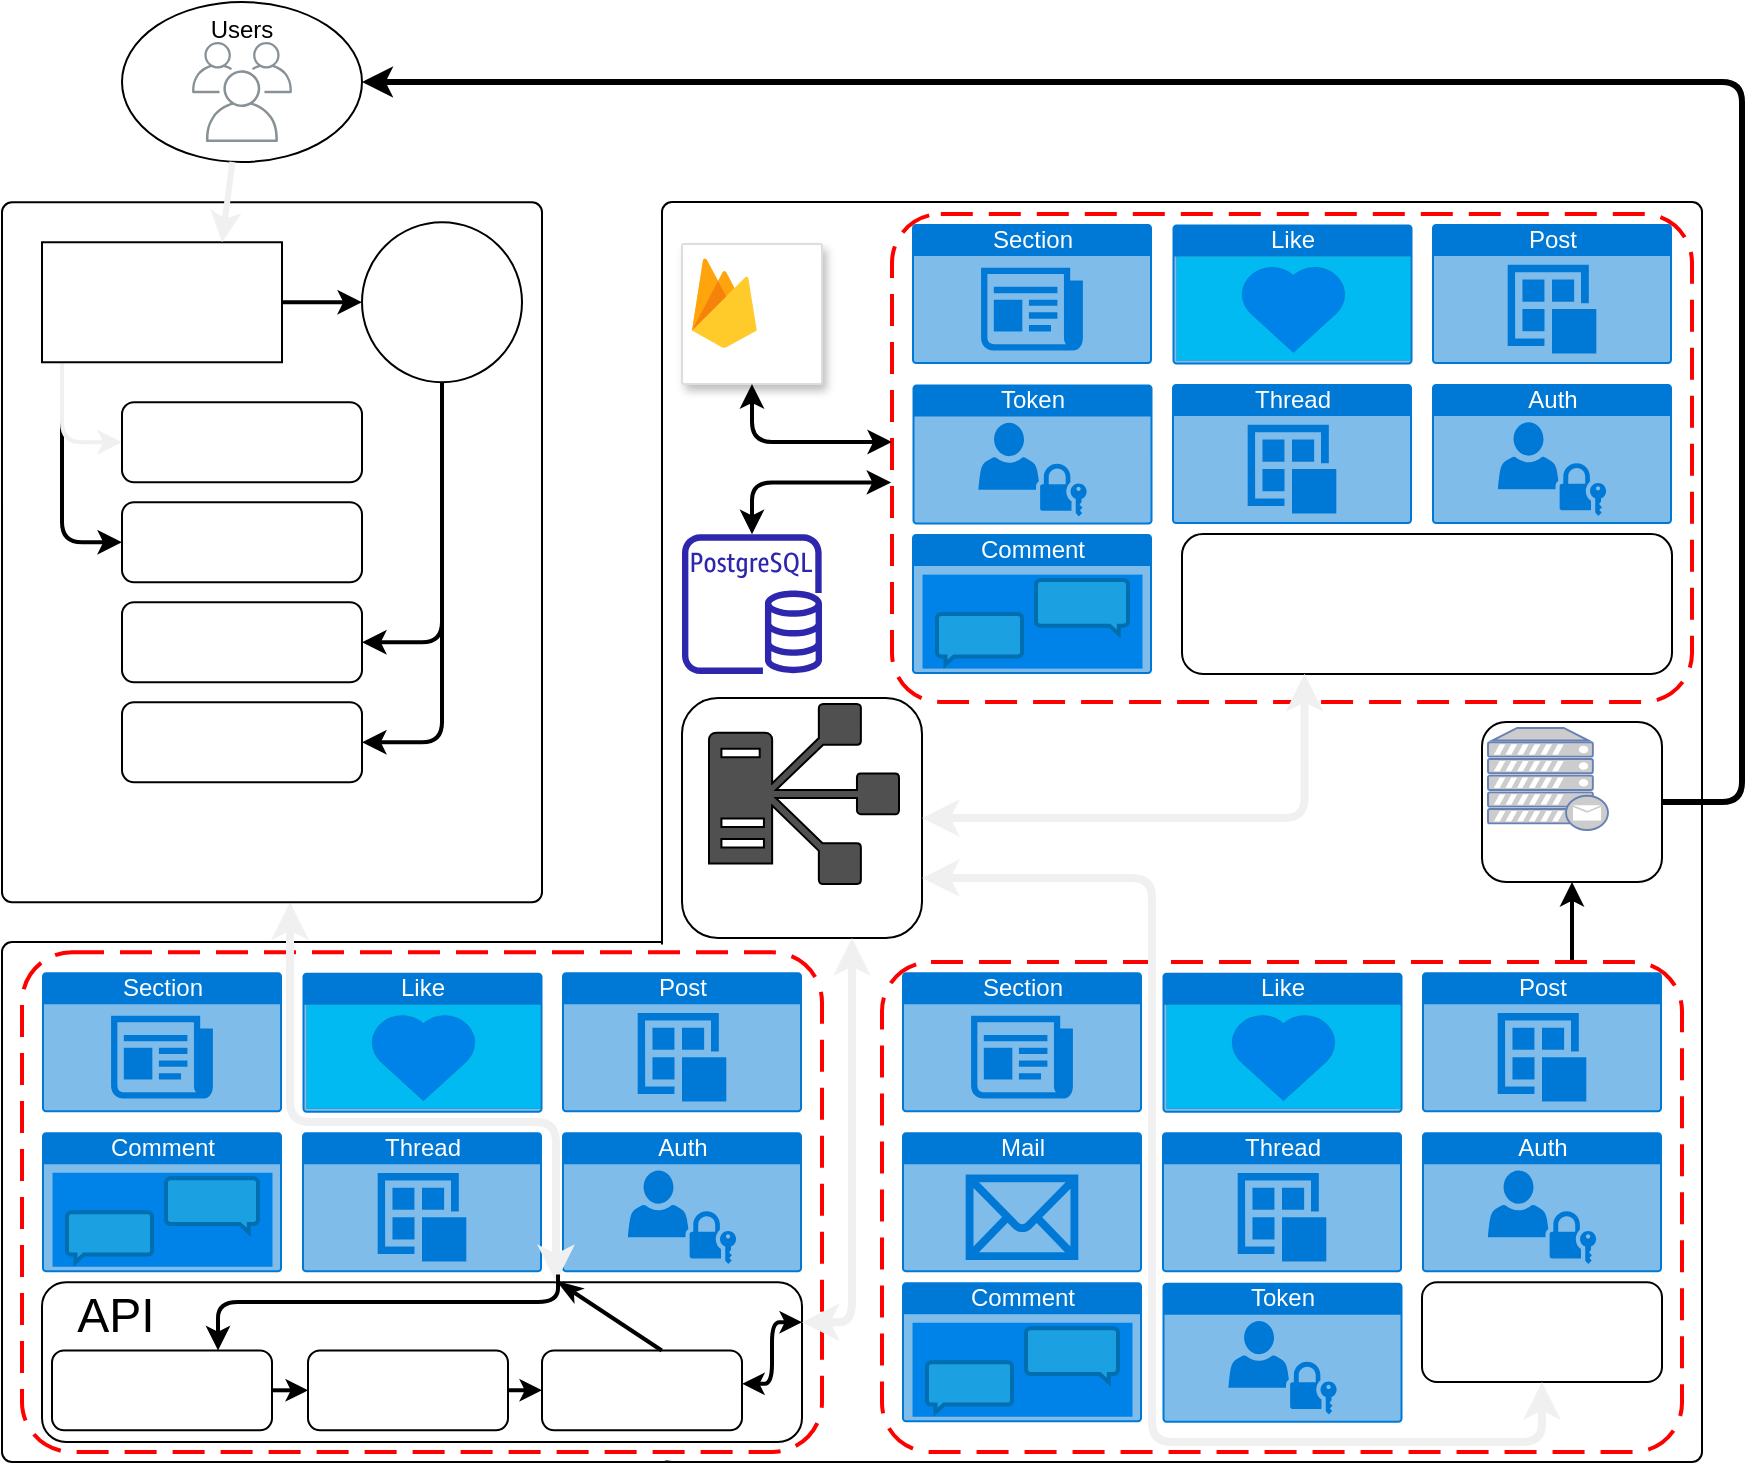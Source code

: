 <mxfile>
    <diagram id="AZbPqc1UuRkh7jB7EJS7" name="Page-1">
        <mxGraphModel dx="1222" dy="684" grid="1" gridSize="10" guides="1" tooltips="1" connect="1" arrows="1" fold="1" page="1" pageScale="1" pageWidth="850" pageHeight="1100" math="0" shadow="0">
            <root>
                <mxCell id="0"/>
                <mxCell id="1" parent="0"/>
                <mxCell id="102" value="" style="group;strokeColor=none;strokeWidth=0;" parent="1" vertex="1" connectable="0">
                    <mxGeometry y="110" width="850" height="630" as="geometry"/>
                </mxCell>
                <mxCell id="99" value="" style="html=1;shadow=0;dashed=0;shape=mxgraph.bootstrap.rrect;rSize=5;html=1;whiteSpace=wrap;verticalAlign=top;align=left;spacing=20;fontSize=14;rounded=1;glass=0;" parent="102" vertex="1">
                    <mxGeometry y="370" width="386" height="260" as="geometry"/>
                </mxCell>
                <mxCell id="28" value="" style="html=1;shadow=0;dashed=0;shape=mxgraph.bootstrap.rrect;rSize=5;html=1;whiteSpace=wrap;verticalAlign=top;align=left;spacing=20;fontSize=14;rounded=1;glass=0;" parent="102" vertex="1">
                    <mxGeometry x="330" width="520" height="630" as="geometry"/>
                </mxCell>
                <mxCell id="100" value="" style="rounded=0;whiteSpace=wrap;html=1;glass=0;sketch=0;strokeWidth=0;fontFamily=Helvetica;fontSize=30;strokeColor=none;" parent="102" vertex="1">
                    <mxGeometry x="320" y="371" width="120" height="258" as="geometry"/>
                </mxCell>
                <mxCell id="47" value="Post" style="html=1;strokeColor=none;fillColor=#0079D6;labelPosition=center;verticalLabelPosition=middle;verticalAlign=top;align=center;fontSize=12;outlineConnect=0;spacingTop=-6;fontColor=#FFFFFF;sketch=0;shape=mxgraph.sitemap.post;rounded=1;glass=0;" parent="102" vertex="1">
                    <mxGeometry x="280" y="385.12" width="120" height="70" as="geometry"/>
                </mxCell>
                <mxCell id="48" value="Auth" style="html=1;strokeColor=none;fillColor=#0079D6;labelPosition=center;verticalLabelPosition=middle;verticalAlign=top;align=center;fontSize=12;outlineConnect=0;spacingTop=-6;fontColor=#FFFFFF;sketch=0;shape=mxgraph.sitemap.login;rounded=1;glass=0;" parent="102" vertex="1">
                    <mxGeometry x="280" y="465.12" width="120" height="70" as="geometry"/>
                </mxCell>
                <mxCell id="53" value="Thread" style="html=1;strokeColor=none;fillColor=#0079D6;labelPosition=center;verticalLabelPosition=middle;verticalAlign=top;align=center;fontSize=12;outlineConnect=0;spacingTop=-6;fontColor=#FFFFFF;sketch=0;shape=mxgraph.sitemap.post;rounded=1;glass=0;" parent="102" vertex="1">
                    <mxGeometry x="150" y="465.12" width="120" height="70" as="geometry"/>
                </mxCell>
                <mxCell id="54" value="Section" style="html=1;strokeColor=none;fillColor=#0079D6;labelPosition=center;verticalLabelPosition=middle;verticalAlign=top;align=center;fontSize=12;outlineConnect=0;spacingTop=-6;fontColor=#FFFFFF;sketch=0;shape=mxgraph.sitemap.news;rounded=1;glass=0;" parent="102" vertex="1">
                    <mxGeometry x="20" y="385.12" width="120" height="70" as="geometry"/>
                </mxCell>
                <mxCell id="57" value="" style="group" parent="102" vertex="1" connectable="0">
                    <mxGeometry x="20" y="465.12" width="120" height="70" as="geometry"/>
                </mxCell>
                <mxCell id="49" value="Comment" style="html=1;strokeColor=none;fillColor=#0079D6;labelPosition=center;verticalLabelPosition=middle;verticalAlign=top;align=center;fontSize=12;outlineConnect=0;spacingTop=-6;fontColor=#FFFFFF;sketch=0;shape=mxgraph.sitemap.mail;rounded=1;glass=0;" parent="57" vertex="1">
                    <mxGeometry width="120" height="70" as="geometry"/>
                </mxCell>
                <mxCell id="55" value="" style="rounded=0;whiteSpace=wrap;html=1;glass=0;fontSize=16;fontColor=#ffffff;strokeColor=none;strokeWidth=0;fillColor=#0083E8;" parent="57" vertex="1">
                    <mxGeometry x="5" y="20" width="110" height="47" as="geometry"/>
                </mxCell>
                <mxCell id="51" value="" style="html=1;verticalLabelPosition=bottom;align=center;labelBackgroundColor=#ffffff;verticalAlign=top;strokeWidth=2;strokeColor=#006EAF;shadow=0;dashed=0;shape=mxgraph.ios7.icons.message;rounded=1;glass=0;fontSize=16;fontColor=#ffffff;fillColor=#1ba1e2;" parent="57" vertex="1">
                    <mxGeometry x="62" y="23" width="46" height="27" as="geometry"/>
                </mxCell>
                <mxCell id="56" value="" style="html=1;verticalLabelPosition=bottom;align=center;labelBackgroundColor=#ffffff;verticalAlign=top;strokeWidth=2;strokeColor=#006EAF;shadow=0;dashed=0;shape=mxgraph.ios7.icons.message;rounded=1;glass=0;fontSize=16;fontColor=#ffffff;fillColor=#1ba1e2;direction=east;flipV=0;flipH=1;" parent="57" vertex="1">
                    <mxGeometry x="12.5" y="40" width="42.5" height="25" as="geometry"/>
                </mxCell>
                <mxCell id="63" value="" style="group" parent="102" vertex="1" connectable="0">
                    <mxGeometry x="150" y="385.12" width="120" height="70" as="geometry"/>
                </mxCell>
                <mxCell id="60" value="Like" style="html=1;strokeColor=none;fillColor=#0079D6;labelPosition=center;verticalLabelPosition=middle;verticalAlign=top;align=center;fontSize=12;outlineConnect=0;spacingTop=-6;fontColor=#FFFFFF;sketch=0;shape=mxgraph.sitemap.user;rounded=0;glass=0;strokeWidth=0;" parent="63" vertex="1">
                    <mxGeometry width="120" height="70" as="geometry"/>
                </mxCell>
                <mxCell id="62" value="" style="rounded=0;whiteSpace=wrap;html=1;glass=0;sketch=0;strokeWidth=0;fontFamily=Helvetica;fontSize=12;fontColor=#FFFFFF;fillColor=#02BAF2;" parent="63" vertex="1">
                    <mxGeometry x="2" y="16" width="117" height="52" as="geometry"/>
                </mxCell>
                <mxCell id="61" value="" style="verticalLabelPosition=bottom;verticalAlign=top;html=1;shape=mxgraph.basic.heart;rounded=0;glass=0;strokeWidth=0;fontSize=16;fontColor=#FFFFFF;fillColor=#0083E8;" parent="63" vertex="1">
                    <mxGeometry x="33.25" y="20" width="54.5" height="44" as="geometry"/>
                </mxCell>
                <mxCell id="45" value="" style="rounded=1;arcSize=10;dashed=1;strokeColor=#ff0000;fillColor=none;gradientColor=none;dashPattern=8 4;strokeWidth=2;glass=0;fontSize=16;fontColor=#FFFFFF;" parent="102" vertex="1">
                    <mxGeometry x="10" y="375.12" width="400" height="249.87" as="geometry"/>
                </mxCell>
                <mxCell id="104" value="" style="text;html=1;strokeColor=default;fillColor=none;align=center;verticalAlign=middle;whiteSpace=wrap;rounded=1;glass=0;sketch=0;strokeWidth=1;fontFamily=Helvetica;fontSize=18;fontColor=#FFFFFF;labelPosition=center;verticalLabelPosition=middle;" parent="102" vertex="1">
                    <mxGeometry x="20" y="540.12" width="380" height="79.88" as="geometry"/>
                </mxCell>
                <mxCell id="83" value="Post" style="html=1;strokeColor=none;fillColor=#0079D6;labelPosition=center;verticalLabelPosition=middle;verticalAlign=top;align=center;fontSize=12;outlineConnect=0;spacingTop=-6;fontColor=#FFFFFF;sketch=0;shape=mxgraph.sitemap.post;rounded=1;glass=0;" parent="102" vertex="1">
                    <mxGeometry x="710" y="385.12" width="120" height="70" as="geometry"/>
                </mxCell>
                <mxCell id="84" value="Auth" style="html=1;strokeColor=none;fillColor=#0079D6;labelPosition=center;verticalLabelPosition=middle;verticalAlign=top;align=center;fontSize=12;outlineConnect=0;spacingTop=-6;fontColor=#FFFFFF;sketch=0;shape=mxgraph.sitemap.login;rounded=1;glass=0;" parent="102" vertex="1">
                    <mxGeometry x="710" y="465.12" width="120" height="70" as="geometry"/>
                </mxCell>
                <mxCell id="85" value="Mail" style="html=1;strokeColor=none;fillColor=#0079D6;labelPosition=center;verticalLabelPosition=middle;verticalAlign=top;align=center;fontSize=12;outlineConnect=0;spacingTop=-6;fontColor=#FFFFFF;sketch=0;shape=mxgraph.sitemap.mail;rounded=1;glass=0;" parent="102" vertex="1">
                    <mxGeometry x="450" y="465.12" width="120" height="70" as="geometry"/>
                </mxCell>
                <mxCell id="86" value="Thread" style="html=1;strokeColor=none;fillColor=#0079D6;labelPosition=center;verticalLabelPosition=middle;verticalAlign=top;align=center;fontSize=12;outlineConnect=0;spacingTop=-6;fontColor=#FFFFFF;sketch=0;shape=mxgraph.sitemap.post;rounded=1;glass=0;" parent="102" vertex="1">
                    <mxGeometry x="580" y="465.12" width="120" height="70" as="geometry"/>
                </mxCell>
                <mxCell id="87" value="Section" style="html=1;strokeColor=none;fillColor=#0079D6;labelPosition=center;verticalLabelPosition=middle;verticalAlign=top;align=center;fontSize=12;outlineConnect=0;spacingTop=-6;fontColor=#FFFFFF;sketch=0;shape=mxgraph.sitemap.news;rounded=1;glass=0;" parent="102" vertex="1">
                    <mxGeometry x="450" y="385.12" width="120" height="70" as="geometry"/>
                </mxCell>
                <mxCell id="88" value="" style="group" parent="102" vertex="1" connectable="0">
                    <mxGeometry x="450" y="540.12" width="120" height="70" as="geometry"/>
                </mxCell>
                <mxCell id="89" value="Comment" style="html=1;strokeColor=none;fillColor=#0079D6;labelPosition=center;verticalLabelPosition=middle;verticalAlign=top;align=center;fontSize=12;outlineConnect=0;spacingTop=-6;fontColor=#FFFFFF;sketch=0;shape=mxgraph.sitemap.mail;rounded=1;glass=0;" parent="88" vertex="1">
                    <mxGeometry width="120" height="70" as="geometry"/>
                </mxCell>
                <mxCell id="90" value="" style="rounded=0;whiteSpace=wrap;html=1;glass=0;fontSize=16;fontColor=#ffffff;strokeColor=none;strokeWidth=0;fillColor=#0083E8;" parent="88" vertex="1">
                    <mxGeometry x="5" y="20" width="110" height="47" as="geometry"/>
                </mxCell>
                <mxCell id="91" value="" style="html=1;verticalLabelPosition=bottom;align=center;labelBackgroundColor=#ffffff;verticalAlign=top;strokeWidth=2;strokeColor=#006EAF;shadow=0;dashed=0;shape=mxgraph.ios7.icons.message;rounded=1;glass=0;fontSize=16;fontColor=#ffffff;fillColor=#1ba1e2;" parent="88" vertex="1">
                    <mxGeometry x="62" y="23" width="46" height="27" as="geometry"/>
                </mxCell>
                <mxCell id="92" value="" style="html=1;verticalLabelPosition=bottom;align=center;labelBackgroundColor=#ffffff;verticalAlign=top;strokeWidth=2;strokeColor=#006EAF;shadow=0;dashed=0;shape=mxgraph.ios7.icons.message;rounded=1;glass=0;fontSize=16;fontColor=#ffffff;fillColor=#1ba1e2;direction=east;flipV=0;flipH=1;" parent="88" vertex="1">
                    <mxGeometry x="12.5" y="40" width="42.5" height="25" as="geometry"/>
                </mxCell>
                <mxCell id="93" value="" style="group" parent="102" vertex="1" connectable="0">
                    <mxGeometry x="580" y="385.12" width="120" height="70" as="geometry"/>
                </mxCell>
                <mxCell id="94" value="Like" style="html=1;strokeColor=none;fillColor=#0079D6;labelPosition=center;verticalLabelPosition=middle;verticalAlign=top;align=center;fontSize=12;outlineConnect=0;spacingTop=-6;fontColor=#FFFFFF;sketch=0;shape=mxgraph.sitemap.user;rounded=0;glass=0;strokeWidth=0;" parent="93" vertex="1">
                    <mxGeometry width="120" height="70" as="geometry"/>
                </mxCell>
                <mxCell id="95" value="" style="rounded=0;whiteSpace=wrap;html=1;glass=0;sketch=0;strokeWidth=0;fontFamily=Helvetica;fontSize=12;fontColor=#FFFFFF;fillColor=#02BAF2;" parent="93" vertex="1">
                    <mxGeometry x="2" y="16" width="117" height="52" as="geometry"/>
                </mxCell>
                <mxCell id="96" value="" style="verticalLabelPosition=bottom;verticalAlign=top;html=1;shape=mxgraph.basic.heart;rounded=0;glass=0;strokeWidth=0;fontSize=16;fontColor=#FFFFFF;fillColor=#0083E8;" parent="93" vertex="1">
                    <mxGeometry x="33.25" y="20" width="54.5" height="44" as="geometry"/>
                </mxCell>
                <mxCell id="158" style="edgeStyle=orthogonalEdgeStyle;html=1;strokeWidth=2;fontColor=#878787;" parent="102" source="97" target="44" edge="1">
                    <mxGeometry relative="1" as="geometry">
                        <Array as="points">
                            <mxPoint x="785" y="380"/>
                            <mxPoint x="785" y="380"/>
                        </Array>
                    </mxGeometry>
                </mxCell>
                <mxCell id="97" value="" style="rounded=1;arcSize=10;dashed=1;strokeColor=#ff0000;fillColor=none;gradientColor=none;dashPattern=8 4;strokeWidth=2;glass=0;fontSize=16;fontColor=#FFFFFF;" parent="102" vertex="1">
                    <mxGeometry x="440" y="380.06" width="400" height="244.93" as="geometry"/>
                </mxCell>
                <mxCell id="105" value="Core" style="text;html=1;strokeColor=default;fillColor=none;align=center;verticalAlign=middle;whiteSpace=wrap;rounded=1;glass=0;sketch=0;strokeWidth=1;fontFamily=Helvetica;fontSize=30;fontColor=#FFFFFF;" parent="102" vertex="1">
                    <mxGeometry x="710" y="540.12" width="120" height="49.88" as="geometry"/>
                </mxCell>
                <mxCell id="106" value="Token" style="html=1;strokeColor=none;fillColor=#0079D6;labelPosition=center;verticalLabelPosition=middle;verticalAlign=top;align=center;fontSize=12;outlineConnect=0;spacingTop=-6;fontColor=#FFFFFF;sketch=0;shape=mxgraph.sitemap.login;rounded=0;glass=0;strokeWidth=0;fontFamily=Helvetica;" parent="102" vertex="1">
                    <mxGeometry x="580" y="540.12" width="120" height="70" as="geometry"/>
                </mxCell>
                <mxCell id="120" value="" style="group;strokeWidth=0;" parent="102" vertex="1" connectable="0">
                    <mxGeometry x="340" y="248" width="120" height="120" as="geometry"/>
                </mxCell>
                <mxCell id="118" value="" style="rounded=1;whiteSpace=wrap;html=1;glass=0;sketch=0;strokeWidth=1;fontFamily=Helvetica;fontSize=30;" parent="120" vertex="1">
                    <mxGeometry width="120" height="120" as="geometry"/>
                </mxCell>
                <mxCell id="50" value="" style="sketch=0;pointerEvents=1;shadow=0;dashed=0;html=1;strokeColor=default;labelPosition=center;verticalLabelPosition=bottom;verticalAlign=top;align=center;fillColor=#505050;shape=mxgraph.mscae.oms.dependency_monitor;rounded=1;glass=0;fontSize=16;fontColor=#FFFFFF;" parent="120" vertex="1">
                    <mxGeometry x="13.5" y="3" width="95" height="90" as="geometry"/>
                </mxCell>
                <mxCell id="119" value="DI container" style="text;html=1;strokeColor=none;fillColor=none;align=center;verticalAlign=middle;whiteSpace=wrap;rounded=0;glass=0;sketch=0;strokeWidth=0;fontFamily=Helvetica;fontSize=20;fontColor=#FFFFFF;" parent="120" vertex="1">
                    <mxGeometry x="2" y="90" width="116" height="30" as="geometry"/>
                </mxCell>
                <mxCell id="125" value="Post" style="html=1;strokeColor=none;fillColor=#0079D6;labelPosition=center;verticalLabelPosition=middle;verticalAlign=top;align=center;fontSize=12;outlineConnect=0;spacingTop=-6;fontColor=#FFFFFF;sketch=0;shape=mxgraph.sitemap.post;rounded=1;glass=0;" parent="102" vertex="1">
                    <mxGeometry x="715" y="11.06" width="120" height="70" as="geometry"/>
                </mxCell>
                <mxCell id="126" value="Auth" style="html=1;strokeColor=none;fillColor=#0079D6;labelPosition=center;verticalLabelPosition=middle;verticalAlign=top;align=center;fontSize=12;outlineConnect=0;spacingTop=-6;fontColor=#FFFFFF;sketch=0;shape=mxgraph.sitemap.login;rounded=1;glass=0;" parent="102" vertex="1">
                    <mxGeometry x="715" y="91.06" width="120" height="70" as="geometry"/>
                </mxCell>
                <mxCell id="128" value="Thread" style="html=1;strokeColor=none;fillColor=#0079D6;labelPosition=center;verticalLabelPosition=middle;verticalAlign=top;align=center;fontSize=12;outlineConnect=0;spacingTop=-6;fontColor=#FFFFFF;sketch=0;shape=mxgraph.sitemap.post;rounded=1;glass=0;" parent="102" vertex="1">
                    <mxGeometry x="585" y="91.06" width="120" height="70" as="geometry"/>
                </mxCell>
                <mxCell id="129" value="Section" style="html=1;strokeColor=none;fillColor=#0079D6;labelPosition=center;verticalLabelPosition=middle;verticalAlign=top;align=center;fontSize=12;outlineConnect=0;spacingTop=-6;fontColor=#FFFFFF;sketch=0;shape=mxgraph.sitemap.news;rounded=1;glass=0;" parent="102" vertex="1">
                    <mxGeometry x="455" y="11.06" width="120" height="70" as="geometry"/>
                </mxCell>
                <mxCell id="130" value="" style="group" parent="102" vertex="1" connectable="0">
                    <mxGeometry x="455" y="166.06" width="120" height="70" as="geometry"/>
                </mxCell>
                <mxCell id="131" value="Comment" style="html=1;strokeColor=none;fillColor=#0079D6;labelPosition=center;verticalLabelPosition=middle;verticalAlign=top;align=center;fontSize=12;outlineConnect=0;spacingTop=-6;fontColor=#FFFFFF;sketch=0;shape=mxgraph.sitemap.mail;rounded=1;glass=0;" parent="130" vertex="1">
                    <mxGeometry width="120" height="70" as="geometry"/>
                </mxCell>
                <mxCell id="132" value="" style="rounded=0;whiteSpace=wrap;html=1;glass=0;fontSize=16;fontColor=#ffffff;strokeColor=none;strokeWidth=0;fillColor=#0083E8;" parent="130" vertex="1">
                    <mxGeometry x="5" y="20" width="110" height="47" as="geometry"/>
                </mxCell>
                <mxCell id="133" value="" style="html=1;verticalLabelPosition=bottom;align=center;labelBackgroundColor=#ffffff;verticalAlign=top;strokeWidth=2;strokeColor=#006EAF;shadow=0;dashed=0;shape=mxgraph.ios7.icons.message;rounded=1;glass=0;fontSize=16;fontColor=#ffffff;fillColor=#1ba1e2;" parent="130" vertex="1">
                    <mxGeometry x="62" y="23" width="46" height="27" as="geometry"/>
                </mxCell>
                <mxCell id="134" value="" style="html=1;verticalLabelPosition=bottom;align=center;labelBackgroundColor=#ffffff;verticalAlign=top;strokeWidth=2;strokeColor=#006EAF;shadow=0;dashed=0;shape=mxgraph.ios7.icons.message;rounded=1;glass=0;fontSize=16;fontColor=#ffffff;fillColor=#1ba1e2;direction=east;flipV=0;flipH=1;" parent="130" vertex="1">
                    <mxGeometry x="12.5" y="40" width="42.5" height="25" as="geometry"/>
                </mxCell>
                <mxCell id="135" value="" style="group" parent="102" vertex="1" connectable="0">
                    <mxGeometry x="585" y="11.06" width="120" height="70" as="geometry"/>
                </mxCell>
                <mxCell id="136" value="Like" style="html=1;strokeColor=none;fillColor=#0079D6;labelPosition=center;verticalLabelPosition=middle;verticalAlign=top;align=center;fontSize=12;outlineConnect=0;spacingTop=-6;fontColor=#FFFFFF;sketch=0;shape=mxgraph.sitemap.user;rounded=0;glass=0;strokeWidth=0;" parent="135" vertex="1">
                    <mxGeometry width="120" height="70" as="geometry"/>
                </mxCell>
                <mxCell id="137" value="" style="rounded=0;whiteSpace=wrap;html=1;glass=0;sketch=0;strokeWidth=0;fontFamily=Helvetica;fontSize=12;fontColor=#FFFFFF;fillColor=#02BAF2;" parent="135" vertex="1">
                    <mxGeometry x="2" y="16" width="117" height="52" as="geometry"/>
                </mxCell>
                <mxCell id="138" value="" style="verticalLabelPosition=bottom;verticalAlign=top;html=1;shape=mxgraph.basic.heart;rounded=0;glass=0;strokeWidth=0;fontSize=16;fontColor=#FFFFFF;fillColor=#0083E8;" parent="135" vertex="1">
                    <mxGeometry x="33.25" y="20" width="54.5" height="44" as="geometry"/>
                </mxCell>
                <mxCell id="139" value="" style="rounded=1;arcSize=10;dashed=1;strokeColor=#ff0000;fillColor=none;gradientColor=none;dashPattern=8 4;strokeWidth=2;glass=0;fontSize=16;fontColor=#FFFFFF;" parent="102" vertex="1">
                    <mxGeometry x="445" y="6" width="400" height="244" as="geometry"/>
                </mxCell>
                <mxCell id="140" value="DB" style="text;html=1;strokeColor=default;fillColor=none;align=center;verticalAlign=middle;whiteSpace=wrap;rounded=1;glass=0;sketch=0;strokeWidth=1;fontFamily=Helvetica;fontSize=30;fontColor=#FFFFFF;" parent="102" vertex="1">
                    <mxGeometry x="590" y="166.06" width="245" height="69.88" as="geometry"/>
                </mxCell>
                <mxCell id="141" value="Token" style="html=1;strokeColor=none;fillColor=#0079D6;labelPosition=center;verticalLabelPosition=middle;verticalAlign=top;align=center;fontSize=12;outlineConnect=0;spacingTop=-6;fontColor=#FFFFFF;sketch=0;shape=mxgraph.sitemap.login;rounded=0;glass=0;strokeWidth=0;fontFamily=Helvetica;" parent="102" vertex="1">
                    <mxGeometry x="455" y="91.06" width="120" height="70" as="geometry"/>
                </mxCell>
                <mxCell id="145" value="" style="endArrow=classic;html=1;strokeColor=#F0F0F0;strokeWidth=4;fontFamily=Helvetica;fontSize=20;fontColor=#FFFFFF;exitX=0.25;exitY=1;exitDx=0;exitDy=0;entryX=1;entryY=0.5;entryDx=0;entryDy=0;edgeStyle=orthogonalEdgeStyle;startArrow=classic;startFill=1;" parent="102" source="140" target="118" edge="1">
                    <mxGeometry width="50" height="50" relative="1" as="geometry">
                        <mxPoint x="570" y="360" as="sourcePoint"/>
                        <mxPoint x="620" y="310" as="targetPoint"/>
                    </mxGeometry>
                </mxCell>
                <mxCell id="148" value="" style="endArrow=classic;startArrow=classic;html=1;strokeColor=#F0F0F0;strokeWidth=4;fontFamily=Helvetica;fontSize=20;fontColor=#FFFFFF;entryX=0.5;entryY=1;entryDx=0;entryDy=0;edgeStyle=orthogonalEdgeStyle;" parent="102" target="105" edge="1">
                    <mxGeometry width="50" height="50" relative="1" as="geometry">
                        <mxPoint x="460" y="338" as="sourcePoint"/>
                        <mxPoint x="705" y="575.06" as="targetPoint"/>
                        <Array as="points">
                            <mxPoint x="575" y="338"/>
                            <mxPoint x="575" y="620"/>
                            <mxPoint x="770" y="620"/>
                        </Array>
                    </mxGeometry>
                </mxCell>
                <mxCell id="149" value="" style="endArrow=classic;startArrow=classic;html=1;strokeColor=#F0F0F0;strokeWidth=4;fontFamily=Helvetica;fontSize=20;fontColor=#FFFFFF;entryX=0.75;entryY=1;entryDx=0;entryDy=0;edgeStyle=orthogonalEdgeStyle;exitX=1;exitY=0.25;exitDx=0;exitDy=0;" parent="102" source="104" edge="1">
                    <mxGeometry width="50" height="50" relative="1" as="geometry">
                        <mxPoint x="396" y="580.09" as="sourcePoint"/>
                        <mxPoint x="425.0" y="368" as="targetPoint"/>
                        <Array as="points">
                            <mxPoint x="425" y="560"/>
                        </Array>
                    </mxGeometry>
                </mxCell>
                <mxCell id="153" value="" style="endArrow=classic;startArrow=classic;html=1;strokeColor=#F0F0F0;strokeWidth=4;fontFamily=Helvetica;fontSize=20;fontColor=#FFFFFF;elbow=vertical;edgeStyle=orthogonalEdgeStyle;" parent="102" edge="1">
                    <mxGeometry width="50" height="50" relative="1" as="geometry">
                        <mxPoint x="277" y="540.12" as="sourcePoint"/>
                        <mxPoint x="144" y="350.13" as="targetPoint"/>
                        <Array as="points">
                            <mxPoint x="277" y="460"/>
                            <mxPoint x="144" y="460"/>
                        </Array>
                    </mxGeometry>
                </mxCell>
                <mxCell id="32" value="Backend" style="text;html=1;strokeColor=none;fillColor=none;align=center;verticalAlign=middle;whiteSpace=wrap;rounded=0;glass=0;fontColor=#FFFFFF;fontSize=16;" parent="102" vertex="1">
                    <mxGeometry x="330" width="80" height="20" as="geometry"/>
                </mxCell>
                <mxCell id="71" value="" style="group" parent="102" vertex="1" connectable="0">
                    <mxGeometry x="740" y="260" width="90" height="80" as="geometry"/>
                </mxCell>
                <mxCell id="43" value="" style="rounded=1;whiteSpace=wrap;html=1;glass=0;fontSize=16;fontColor=#FFFFFF;" parent="71" vertex="1">
                    <mxGeometry width="90" height="80" as="geometry"/>
                </mxCell>
                <mxCell id="42" value="" style="fontColor=#0066CC;verticalAlign=top;verticalLabelPosition=bottom;labelPosition=center;align=center;html=1;outlineConnect=0;fillColor=#CCCCCC;strokeColor=#6881B3;gradientColor=none;gradientDirection=north;strokeWidth=2;shape=mxgraph.networks.mail_server;rounded=1;glass=0;fontSize=16;" parent="71" vertex="1">
                    <mxGeometry x="3" y="3" width="60" height="51" as="geometry"/>
                </mxCell>
                <mxCell id="44" value="Nodemailer" style="text;html=1;strokeColor=none;fillColor=none;align=center;verticalAlign=middle;whiteSpace=wrap;rounded=0;glass=0;fontSize=16;fontColor=#FFFFFF;" parent="71" vertex="1">
                    <mxGeometry x="15" y="50" width="60" height="30" as="geometry"/>
                </mxCell>
                <mxCell id="38" value="" style="strokeColor=#dddddd;shadow=1;strokeWidth=1;rounded=1;absoluteArcSize=1;arcSize=2;glass=0;fontSize=16;fontColor=#FFFFFF;" parent="102" vertex="1">
                    <mxGeometry x="340" y="21.06" width="70" height="70" as="geometry"/>
                </mxCell>
                <mxCell id="39" value="" style="sketch=0;dashed=0;connectable=0;html=1;fillColor=#5184F3;strokeColor=none;shape=mxgraph.gcp2.firebase;part=1;labelPosition=right;verticalLabelPosition=middle;align=left;verticalAlign=middle;spacingLeft=5;fontColor=#999999;fontSize=12;rounded=1;glass=0;" parent="38" vertex="1">
                    <mxGeometry width="32.4" height="45" relative="1" as="geometry">
                        <mxPoint x="5" y="7" as="offset"/>
                    </mxGeometry>
                </mxCell>
                <mxCell id="40" value="Firebase" style="text;html=1;strokeColor=none;fillColor=none;align=center;verticalAlign=middle;whiteSpace=wrap;rounded=0;glass=0;fontSize=16;fontColor=#FFFFFF;" parent="38" vertex="1">
                    <mxGeometry x="11.667" y="43.75" width="46.667" height="26.25" as="geometry"/>
                </mxCell>
                <mxCell id="37" value="" style="sketch=0;outlineConnect=0;fontColor=#232F3E;gradientColor=none;fillColor=#2E27AD;strokeColor=none;dashed=0;verticalLabelPosition=bottom;verticalAlign=top;align=center;html=1;fontSize=12;fontStyle=0;aspect=fixed;pointerEvents=1;shape=mxgraph.aws4.rds_postgresql_instance;rounded=1;glass=0;" parent="102" vertex="1">
                    <mxGeometry x="340" y="166.06" width="70" height="70" as="geometry"/>
                </mxCell>
                <mxCell id="156" value="" style="endArrow=classic;startArrow=classic;html=1;strokeWidth=2;fontColor=#878787;entryX=0.5;entryY=1;entryDx=0;entryDy=0;edgeStyle=orthogonalEdgeStyle;" parent="102" source="139" target="38" edge="1">
                    <mxGeometry width="50" height="50" relative="1" as="geometry">
                        <mxPoint x="280" y="160" as="sourcePoint"/>
                        <mxPoint x="330" y="110" as="targetPoint"/>
                        <Array as="points">
                            <mxPoint x="375" y="120"/>
                        </Array>
                    </mxGeometry>
                </mxCell>
                <mxCell id="157" value="" style="endArrow=classic;startArrow=classic;html=1;strokeWidth=2;fontColor=#878787;entryX=-0.001;entryY=0.55;entryDx=0;entryDy=0;entryPerimeter=0;edgeStyle=orthogonalEdgeStyle;" parent="102" source="37" target="139" edge="1">
                    <mxGeometry width="50" height="50" relative="1" as="geometry">
                        <mxPoint x="290" y="190" as="sourcePoint"/>
                        <mxPoint x="340" y="140" as="targetPoint"/>
                        <Array as="points">
                            <mxPoint x="375" y="140"/>
                        </Array>
                    </mxGeometry>
                </mxCell>
                <mxCell id="237" style="edgeStyle=orthogonalEdgeStyle;html=1;strokeWidth=2;fontSize=18;fontColor=#878787;startSize=5;endSize=5;" parent="102" source="232" target="235" edge="1">
                    <mxGeometry relative="1" as="geometry"/>
                </mxCell>
                <mxCell id="232" value="Decorators" style="text;html=1;strokeColor=default;fillColor=none;align=center;verticalAlign=middle;whiteSpace=wrap;rounded=1;glass=0;sketch=0;strokeWidth=1;fontFamily=Helvetica;fontSize=18;fontColor=#FFFFFF;" parent="102" vertex="1">
                    <mxGeometry x="153" y="574.24" width="100" height="39.88" as="geometry"/>
                </mxCell>
                <mxCell id="236" style="edgeStyle=orthogonalEdgeStyle;html=1;entryX=0;entryY=0.5;entryDx=0;entryDy=0;strokeWidth=2;fontSize=18;fontColor=#878787;startSize=5;endSize=5;" parent="102" source="233" target="232" edge="1">
                    <mxGeometry relative="1" as="geometry"/>
                </mxCell>
                <mxCell id="233" value="Middlewares" style="text;html=1;strokeColor=default;fillColor=none;align=center;verticalAlign=middle;whiteSpace=wrap;rounded=1;glass=0;sketch=0;strokeWidth=1;fontFamily=Helvetica;fontSize=18;fontColor=#FFFFFF;" parent="102" vertex="1">
                    <mxGeometry x="25" y="574.24" width="110" height="39.88" as="geometry"/>
                </mxCell>
                <mxCell id="241" style="edgeStyle=orthogonalEdgeStyle;html=1;strokeWidth=2;fontSize=18;fontColor=#878787;startArrow=classic;startFill=1;entryX=1;entryY=0.25;entryDx=0;entryDy=0;exitX=1.001;exitY=0.417;exitDx=0;exitDy=0;exitPerimeter=0;endSize=5;startSize=5;" parent="102" source="235" target="104" edge="1">
                    <mxGeometry relative="1" as="geometry">
                        <mxPoint x="365" y="590.149" as="sourcePoint"/>
                        <mxPoint x="395" y="560" as="targetPoint"/>
                        <Array as="points">
                            <mxPoint x="385" y="591"/>
                            <mxPoint x="385" y="560"/>
                        </Array>
                    </mxGeometry>
                </mxCell>
                <mxCell id="235" value="Controllers" style="text;html=1;strokeColor=default;fillColor=none;align=center;verticalAlign=middle;whiteSpace=wrap;rounded=1;glass=0;sketch=0;strokeWidth=1;fontFamily=Helvetica;fontSize=18;fontColor=#FFFFFF;" parent="102" vertex="1">
                    <mxGeometry x="270" y="574.24" width="100" height="39.88" as="geometry"/>
                </mxCell>
                <mxCell id="238" value="" style="endArrow=classic;html=1;strokeWidth=2;fontSize=18;fontColor=#878787;exitX=0.679;exitY=0.001;exitDx=0;exitDy=0;exitPerimeter=0;edgeStyle=orthogonalEdgeStyle;entryX=0.75;entryY=0;entryDx=0;entryDy=0;" parent="102" target="233" edge="1">
                    <mxGeometry width="50" height="50" relative="1" as="geometry">
                        <mxPoint x="278.02" y="536.2" as="sourcePoint"/>
                        <mxPoint x="80" y="560" as="targetPoint"/>
                        <Array as="points">
                            <mxPoint x="278" y="550"/>
                            <mxPoint x="108" y="550"/>
                            <mxPoint x="108" y="574"/>
                        </Array>
                    </mxGeometry>
                </mxCell>
                <mxCell id="242" value="API" style="text;html=1;align=center;verticalAlign=middle;whiteSpace=wrap;rounded=0;fontSize=24;" parent="102" vertex="1">
                    <mxGeometry x="27" y="542.12" width="60" height="30" as="geometry"/>
                </mxCell>
                <mxCell id="244" value="" style="curved=1;endArrow=classicThin;html=1;strokeWidth=2;fontSize=24;fontColor=#878787;entryX=0.679;entryY=-0.002;entryDx=0;entryDy=0;entryPerimeter=0;endFill=1;" parent="102" source="235" target="104" edge="1">
                    <mxGeometry width="50" height="50" relative="1" as="geometry">
                        <mxPoint x="300" y="610" as="sourcePoint"/>
                        <mxPoint x="350" y="560" as="targetPoint"/>
                        <Array as="points">
                            <mxPoint x="330" y="574"/>
                        </Array>
                    </mxGeometry>
                </mxCell>
                <mxCell id="21" value="" style="html=1;shadow=0;dashed=0;shape=mxgraph.bootstrap.rrect;rSize=5;html=1;whiteSpace=wrap;verticalAlign=top;align=left;spacing=20;fontSize=14;rounded=1;glass=0;" parent="1" vertex="1">
                    <mxGeometry y="110.13" width="270" height="350" as="geometry"/>
                </mxCell>
                <mxCell id="12" style="edgeStyle=orthogonalEdgeStyle;html=1;entryX=0;entryY=0.5;entryDx=0;entryDy=0;strokeWidth=2;fontColor=#FFFFFF;" parent="1" source="4" target="9" edge="1">
                    <mxGeometry relative="1" as="geometry">
                        <Array as="points">
                            <mxPoint x="30" y="280.13"/>
                        </Array>
                    </mxGeometry>
                </mxCell>
                <mxCell id="14" style="edgeStyle=orthogonalEdgeStyle;html=1;entryX=0;entryY=0.5;entryDx=0;entryDy=0;strokeWidth=2;fontColor=#FFFFFF;" parent="1" source="4" target="13" edge="1">
                    <mxGeometry relative="1" as="geometry">
                        <Array as="points">
                            <mxPoint x="170" y="160"/>
                            <mxPoint x="170" y="160"/>
                        </Array>
                    </mxGeometry>
                </mxCell>
                <mxCell id="26" style="edgeStyle=orthogonalEdgeStyle;html=1;entryX=0;entryY=0.5;entryDx=0;entryDy=0;strokeColor=#F0F0F0;strokeWidth=2;fontColor=#FFFFFF;" parent="1" source="4" target="7" edge="1">
                    <mxGeometry relative="1" as="geometry">
                        <Array as="points">
                            <mxPoint x="30" y="230.13"/>
                        </Array>
                    </mxGeometry>
                </mxCell>
                <mxCell id="4" value="&lt;font color=&quot;#ffffff&quot;&gt;Fordev&lt;br&gt;(web-application page)&lt;br&gt;&lt;/font&gt;" style="rounded=0;whiteSpace=wrap;html=1;fontColor=none;" parent="1" vertex="1">
                    <mxGeometry x="20" y="130.13" width="120" height="60" as="geometry"/>
                </mxCell>
                <mxCell id="5" value="" style="group" parent="1" vertex="1" connectable="0">
                    <mxGeometry x="60" y="10" width="120" height="80" as="geometry"/>
                </mxCell>
                <mxCell id="2" value="Users" style="ellipse;whiteSpace=wrap;html=1;verticalAlign=top;" parent="5" vertex="1">
                    <mxGeometry width="120" height="80" as="geometry"/>
                </mxCell>
                <mxCell id="3" value="users" style="sketch=0;outlineConnect=0;gradientColor=none;fontColor=none;strokeColor=none;fillColor=#879196;dashed=0;verticalLabelPosition=bottom;verticalAlign=top;align=center;html=1;fontSize=12;fontStyle=0;aspect=fixed;shape=mxgraph.aws4.illustration_users;pointerEvents=1;noLabel=1;" parent="5" vertex="1">
                    <mxGeometry x="35" y="20" width="50" height="50" as="geometry"/>
                </mxCell>
                <mxCell id="6" style="edgeStyle=none;html=1;entryX=0.75;entryY=0;entryDx=0;entryDy=0;fontColor=none;strokeWidth=3;strokeColor=#F0F0F0;" parent="1" target="4" edge="1">
                    <mxGeometry relative="1" as="geometry">
                        <mxPoint x="115.188" y="90.001" as="sourcePoint"/>
                    </mxGeometry>
                </mxCell>
                <mxCell id="7" value="Auth" style="rounded=1;whiteSpace=wrap;html=1;fontColor=#FFFFFF;" parent="1" vertex="1">
                    <mxGeometry x="60" y="210.13" width="120" height="40" as="geometry"/>
                </mxCell>
                <mxCell id="9" value="Posts/Threads GET" style="rounded=1;whiteSpace=wrap;html=1;fontColor=#FFFFFF;" parent="1" vertex="1">
                    <mxGeometry x="60" y="260.13" width="120" height="40" as="geometry"/>
                </mxCell>
                <mxCell id="10" value="Post/Thread CRUDs" style="rounded=1;whiteSpace=wrap;html=1;fontColor=#FFFFFF;" parent="1" vertex="1">
                    <mxGeometry x="60" y="310.13" width="120" height="40" as="geometry"/>
                </mxCell>
                <mxCell id="15" style="edgeStyle=orthogonalEdgeStyle;html=1;entryX=1;entryY=0.5;entryDx=0;entryDy=0;strokeWidth=2;fontColor=#FFFFFF;" parent="1" source="13" target="10" edge="1">
                    <mxGeometry relative="1" as="geometry">
                        <Array as="points">
                            <mxPoint x="220" y="330.13"/>
                        </Array>
                    </mxGeometry>
                </mxCell>
                <mxCell id="19" style="edgeStyle=orthogonalEdgeStyle;html=1;entryX=1;entryY=0.5;entryDx=0;entryDy=0;strokeWidth=2;fontColor=#FFFFFF;" parent="1" source="13" target="16" edge="1">
                    <mxGeometry relative="1" as="geometry"/>
                </mxCell>
                <mxCell id="13" value="Auth&lt;br&gt;provider" style="ellipse;whiteSpace=wrap;html=1;aspect=fixed;rounded=0;fontColor=#FFFFFF;" parent="1" vertex="1">
                    <mxGeometry x="180" y="120.13" width="80" height="80" as="geometry"/>
                </mxCell>
                <mxCell id="16" value="Comment CRUDs" style="rounded=1;whiteSpace=wrap;html=1;fontColor=#FFFFFF;" parent="1" vertex="1">
                    <mxGeometry x="60" y="360.13" width="120" height="40" as="geometry"/>
                </mxCell>
                <mxCell id="24" value="Frontend" style="text;html=1;strokeColor=none;fillColor=none;align=center;verticalAlign=middle;whiteSpace=wrap;rounded=0;glass=0;fontColor=#FFFFFF;fontSize=17;" parent="1" vertex="1">
                    <mxGeometry x="90" y="430.13" width="60" height="30" as="geometry"/>
                </mxCell>
                <mxCell id="159" style="edgeStyle=orthogonalEdgeStyle;html=1;strokeWidth=3;fontColor=#878787;entryX=1;entryY=0.5;entryDx=0;entryDy=0;" parent="1" source="43" target="2" edge="1">
                    <mxGeometry relative="1" as="geometry">
                        <mxPoint x="890" y="90" as="targetPoint"/>
                        <Array as="points">
                            <mxPoint x="870" y="410"/>
                            <mxPoint x="870" y="50"/>
                        </Array>
                    </mxGeometry>
                </mxCell>
            </root>
        </mxGraphModel>
    </diagram>
    <diagram id="uQ9LBQ-Oq2oIskqg0Nv1" name="Page-2">
        <mxGraphModel dx="1222" dy="684" grid="0" gridSize="10" guides="1" tooltips="1" connect="1" arrows="1" fold="1" page="0" pageScale="1" pageWidth="850" pageHeight="1100" math="0" shadow="0">
            <root>
                <mxCell id="0"/>
                <mxCell id="1" parent="0"/>
                <mxCell id="yCBJyaO8W6Cogd62XIGj-4" style="edgeStyle=orthogonalEdgeStyle;html=1;entryX=0.5;entryY=0;entryDx=0;entryDy=0;fontSize=16;strokeWidth=2;" parent="1" source="yCBJyaO8W6Cogd62XIGj-1" target="yCBJyaO8W6Cogd62XIGj-2" edge="1">
                    <mxGeometry relative="1" as="geometry"/>
                </mxCell>
                <mxCell id="yCBJyaO8W6Cogd62XIGj-7" style="edgeStyle=orthogonalEdgeStyle;html=1;entryX=0.5;entryY=0;entryDx=0;entryDy=0;strokeWidth=2;fontSize=16;" parent="1" source="yCBJyaO8W6Cogd62XIGj-1" target="yCBJyaO8W6Cogd62XIGj-6" edge="1">
                    <mxGeometry relative="1" as="geometry"/>
                </mxCell>
                <mxCell id="yCBJyaO8W6Cogd62XIGj-8" style="edgeStyle=orthogonalEdgeStyle;html=1;entryX=0.5;entryY=0;entryDx=0;entryDy=0;strokeWidth=2;fontSize=16;" parent="1" source="yCBJyaO8W6Cogd62XIGj-1" target="yCBJyaO8W6Cogd62XIGj-5" edge="1">
                    <mxGeometry relative="1" as="geometry"/>
                </mxCell>
                <mxCell id="yCBJyaO8W6Cogd62XIGj-12" style="edgeStyle=orthogonalEdgeStyle;html=1;strokeWidth=2;fontSize=16;" parent="1" source="yCBJyaO8W6Cogd62XIGj-1" target="yCBJyaO8W6Cogd62XIGj-11" edge="1">
                    <mxGeometry relative="1" as="geometry">
                        <Array as="points">
                            <mxPoint x="230" y="80"/>
                        </Array>
                    </mxGeometry>
                </mxCell>
                <mxCell id="yCBJyaO8W6Cogd62XIGj-13" style="edgeStyle=orthogonalEdgeStyle;html=1;entryX=0.5;entryY=0;entryDx=0;entryDy=0;strokeWidth=2;fontSize=16;" parent="1" source="yCBJyaO8W6Cogd62XIGj-1" target="yCBJyaO8W6Cogd62XIGj-9" edge="1">
                    <mxGeometry relative="1" as="geometry">
                        <Array as="points">
                            <mxPoint x="320" y="130"/>
                            <mxPoint x="440" y="130"/>
                        </Array>
                    </mxGeometry>
                </mxCell>
                <mxCell id="yCBJyaO8W6Cogd62XIGj-1" value="Форум" style="rounded=0;whiteSpace=wrap;html=1;fontSize=16;strokeWidth=2;" parent="1" vertex="1">
                    <mxGeometry x="260" y="50" width="120" height="60" as="geometry"/>
                </mxCell>
                <mxCell id="yCBJyaO8W6Cogd62XIGj-2" value="Перегляд постів" style="rounded=0;whiteSpace=wrap;html=1;fontSize=16;strokeWidth=2;" parent="1" vertex="1">
                    <mxGeometry x="80" y="100" width="120" height="60" as="geometry"/>
                </mxCell>
                <mxCell id="yCBJyaO8W6Cogd62XIGj-5" value="Перегляд тредів" style="rounded=0;whiteSpace=wrap;html=1;fontSize=16;strokeWidth=2;" parent="1" vertex="1">
                    <mxGeometry x="260" y="150" width="120" height="60" as="geometry"/>
                </mxCell>
                <mxCell id="yCBJyaO8W6Cogd62XIGj-6" value="Авторизація Аунтефікація Верифікація" style="rounded=0;whiteSpace=wrap;html=1;fontSize=16;strokeWidth=2;" parent="1" vertex="1">
                    <mxGeometry x="460" y="130" width="120" height="60" as="geometry"/>
                </mxCell>
                <mxCell id="yCBJyaO8W6Cogd62XIGj-9" value="Редагування Додавання&lt;br&gt;Видалення постів" style="rounded=0;whiteSpace=wrap;html=1;fontSize=16;strokeWidth=2;" parent="1" vertex="1">
                    <mxGeometry x="380" y="220" width="120" height="80" as="geometry"/>
                </mxCell>
                <mxCell id="yCBJyaO8W6Cogd62XIGj-11" value="Редагування Додавання&lt;br&gt;Видалення тредів" style="rounded=0;whiteSpace=wrap;html=1;fontSize=16;strokeWidth=2;" parent="1" vertex="1">
                    <mxGeometry x="130" y="210" width="120" height="80" as="geometry"/>
                </mxCell>
            </root>
        </mxGraphModel>
    </diagram>
    <diagram id="ghYqkutemUzI0vwf4RP4" name="Page-3">
        <mxGraphModel dx="1438" dy="805" grid="0" gridSize="10" guides="1" tooltips="1" connect="1" arrows="1" fold="1" page="0" pageScale="1" pageWidth="850" pageHeight="1100" math="0" shadow="0">
            <root>
                <mxCell id="0"/>
                <mxCell id="1" parent="0"/>
                <mxCell id="PNnVmwf7h3FvVM7v3trY-3" style="edgeStyle=none;html=1;entryX=0.5;entryY=0;entryDx=0;entryDy=0;" edge="1" parent="1" source="PNnVmwf7h3FvVM7v3trY-1" target="PNnVmwf7h3FvVM7v3trY-2">
                    <mxGeometry relative="1" as="geometry"/>
                </mxCell>
                <mxCell id="PNnVmwf7h3FvVM7v3trY-1" value="Client" style="rounded=0;whiteSpace=wrap;html=1;" vertex="1" parent="1">
                    <mxGeometry x="40" y="40" width="120" height="60" as="geometry"/>
                </mxCell>
                <mxCell id="PNnVmwf7h3FvVM7v3trY-6" style="edgeStyle=none;html=1;entryX=0;entryY=0.5;entryDx=0;entryDy=0;fontSize=12;" edge="1" parent="1" source="PNnVmwf7h3FvVM7v3trY-2" target="PNnVmwf7h3FvVM7v3trY-5">
                    <mxGeometry relative="1" as="geometry"/>
                </mxCell>
                <mxCell id="PNnVmwf7h3FvVM7v3trY-2" value="Server" style="rounded=0;whiteSpace=wrap;html=1;fontSize=12;" vertex="1" parent="1">
                    <mxGeometry x="40" y="160" width="120" height="60" as="geometry"/>
                </mxCell>
                <mxCell id="PNnVmwf7h3FvVM7v3trY-4" value="Http request" style="text;html=1;strokeColor=none;fillColor=none;align=center;verticalAlign=middle;whiteSpace=wrap;rounded=0;" vertex="1" parent="1">
                    <mxGeometry x="100" y="110" width="60" height="30" as="geometry"/>
                </mxCell>
                <mxCell id="PNnVmwf7h3FvVM7v3trY-10" style="edgeStyle=none;html=1;entryX=0.5;entryY=0;entryDx=0;entryDy=0;fontSize=12;" edge="1" parent="1" source="PNnVmwf7h3FvVM7v3trY-5" target="PNnVmwf7h3FvVM7v3trY-8">
                    <mxGeometry relative="1" as="geometry"/>
                </mxCell>
                <mxCell id="PNnVmwf7h3FvVM7v3trY-5" value="Route" style="rounded=0;whiteSpace=wrap;html=1;fontSize=12;" vertex="1" parent="1">
                    <mxGeometry x="240" y="160" width="120" height="60" as="geometry"/>
                </mxCell>
                <mxCell id="PNnVmwf7h3FvVM7v3trY-7" value="Http request" style="text;html=1;strokeColor=none;fillColor=none;align=center;verticalAlign=middle;whiteSpace=wrap;rounded=0;" vertex="1" parent="1">
                    <mxGeometry x="170" y="150" width="60" height="30" as="geometry"/>
                </mxCell>
                <mxCell id="PNnVmwf7h3FvVM7v3trY-11" style="edgeStyle=none;html=1;entryX=1;entryY=0.5;entryDx=0;entryDy=0;fontSize=12;" edge="1" parent="1" source="PNnVmwf7h3FvVM7v3trY-8" target="PNnVmwf7h3FvVM7v3trY-9">
                    <mxGeometry relative="1" as="geometry"/>
                </mxCell>
                <mxCell id="PNnVmwf7h3FvVM7v3trY-8" value="Auth Middleware checking auth" style="rounded=0;whiteSpace=wrap;html=1;fontSize=12;" vertex="1" parent="1">
                    <mxGeometry x="240" y="280" width="120" height="60" as="geometry"/>
                </mxCell>
                <mxCell id="PNnVmwf7h3FvVM7v3trY-15" style="edgeStyle=none;html=1;entryX=0.5;entryY=0;entryDx=0;entryDy=0;fontSize=12;" edge="1" parent="1" source="PNnVmwf7h3FvVM7v3trY-9" target="PNnVmwf7h3FvVM7v3trY-14">
                    <mxGeometry relative="1" as="geometry"/>
                </mxCell>
                <mxCell id="PNnVmwf7h3FvVM7v3trY-9" value="Multer Middleware&lt;br&gt;transform image type" style="rounded=0;whiteSpace=wrap;html=1;fontSize=12;" vertex="1" parent="1">
                    <mxGeometry x="40" y="280" width="120" height="60" as="geometry"/>
                </mxCell>
                <mxCell id="PNnVmwf7h3FvVM7v3trY-12" value="Http request" style="text;html=1;strokeColor=none;fillColor=none;align=center;verticalAlign=middle;whiteSpace=wrap;rounded=0;" vertex="1" parent="1">
                    <mxGeometry x="310" y="230" width="60" height="30" as="geometry"/>
                </mxCell>
                <mxCell id="PNnVmwf7h3FvVM7v3trY-13" value="Http request" style="text;html=1;strokeColor=none;fillColor=none;align=center;verticalAlign=middle;whiteSpace=wrap;rounded=0;" vertex="1" parent="1">
                    <mxGeometry x="170" y="260" width="60" height="30" as="geometry"/>
                </mxCell>
                <mxCell id="PNnVmwf7h3FvVM7v3trY-18" style="edgeStyle=none;html=1;entryX=0;entryY=0.5;entryDx=0;entryDy=0;fontSize=12;" edge="1" parent="1" source="PNnVmwf7h3FvVM7v3trY-14" target="PNnVmwf7h3FvVM7v3trY-17">
                    <mxGeometry relative="1" as="geometry"/>
                </mxCell>
                <mxCell id="PNnVmwf7h3FvVM7v3trY-14" value="Post Controller" style="rounded=0;whiteSpace=wrap;html=1;fontSize=12;" vertex="1" parent="1">
                    <mxGeometry x="40" y="400" width="120" height="60" as="geometry"/>
                </mxCell>
                <mxCell id="PNnVmwf7h3FvVM7v3trY-16" value="Http request" style="text;html=1;strokeColor=none;fillColor=none;align=center;verticalAlign=middle;whiteSpace=wrap;rounded=0;" vertex="1" parent="1">
                    <mxGeometry x="100" y="340" width="60" height="30" as="geometry"/>
                </mxCell>
                <mxCell id="PNnVmwf7h3FvVM7v3trY-24" style="edgeStyle=none;html=1;entryX=0.5;entryY=0;entryDx=0;entryDy=0;fontSize=12;" edge="1" parent="1" source="PNnVmwf7h3FvVM7v3trY-17" target="PNnVmwf7h3FvVM7v3trY-23">
                    <mxGeometry relative="1" as="geometry"/>
                </mxCell>
                <mxCell id="PNnVmwf7h3FvVM7v3trY-17" value="Image Link Helper" style="rounded=0;whiteSpace=wrap;html=1;fontSize=12;" vertex="1" parent="1">
                    <mxGeometry x="240" y="400" width="120" height="60" as="geometry"/>
                </mxCell>
                <mxCell id="PNnVmwf7h3FvVM7v3trY-19" value="DTO with image file object" style="text;html=1;strokeColor=none;fillColor=none;align=center;verticalAlign=middle;whiteSpace=wrap;rounded=0;" vertex="1" parent="1">
                    <mxGeometry x="170" y="390" width="60" height="30" as="geometry"/>
                </mxCell>
                <mxCell id="PNnVmwf7h3FvVM7v3trY-27" style="edgeStyle=none;html=1;entryX=1;entryY=0.5;entryDx=0;entryDy=0;fontSize=12;" edge="1" parent="1" source="PNnVmwf7h3FvVM7v3trY-23" target="PNnVmwf7h3FvVM7v3trY-26">
                    <mxGeometry relative="1" as="geometry">
                        <Array as="points">
                            <mxPoint x="200" y="550"/>
                        </Array>
                    </mxGeometry>
                </mxCell>
                <mxCell id="PNnVmwf7h3FvVM7v3trY-23" value="Firebase Service" style="rounded=0;whiteSpace=wrap;html=1;fontSize=12;" vertex="1" parent="1">
                    <mxGeometry x="240" y="520" width="120" height="60" as="geometry"/>
                </mxCell>
                <mxCell id="PNnVmwf7h3FvVM7v3trY-25" value="DTO with image file object" style="text;html=1;strokeColor=none;fillColor=none;align=center;verticalAlign=middle;whiteSpace=wrap;rounded=0;" vertex="1" parent="1">
                    <mxGeometry x="240" y="470" width="60" height="30" as="geometry"/>
                </mxCell>
                <mxCell id="PNnVmwf7h3FvVM7v3trY-30" style="edgeStyle=none;html=1;entryX=0.5;entryY=0;entryDx=0;entryDy=0;fontSize=12;" edge="1" parent="1" source="PNnVmwf7h3FvVM7v3trY-26" target="PNnVmwf7h3FvVM7v3trY-29">
                    <mxGeometry relative="1" as="geometry"/>
                </mxCell>
                <mxCell id="PNnVmwf7h3FvVM7v3trY-26" value="Post Service" style="rounded=0;whiteSpace=wrap;html=1;fontSize=12;" vertex="1" parent="1">
                    <mxGeometry x="40" y="520" width="120" height="60" as="geometry"/>
                </mxCell>
                <mxCell id="PNnVmwf7h3FvVM7v3trY-28" value="DTO with image link object" style="text;html=1;strokeColor=none;fillColor=none;align=center;verticalAlign=middle;whiteSpace=wrap;rounded=0;" vertex="1" parent="1">
                    <mxGeometry x="170" y="500" width="60" height="30" as="geometry"/>
                </mxCell>
                <mxCell id="PNnVmwf7h3FvVM7v3trY-32" style="edgeStyle=none;html=1;entryX=0;entryY=0.5;entryDx=0;entryDy=0;fontSize=12;" edge="1" parent="1" source="PNnVmwf7h3FvVM7v3trY-29" target="PNnVmwf7h3FvVM7v3trY-31">
                    <mxGeometry relative="1" as="geometry"/>
                </mxCell>
                <mxCell id="PNnVmwf7h3FvVM7v3trY-29" value="Post Repository" style="rounded=0;whiteSpace=wrap;html=1;fontSize=12;" vertex="1" parent="1">
                    <mxGeometry x="40" y="640" width="120" height="60" as="geometry"/>
                </mxCell>
                <mxCell id="PNnVmwf7h3FvVM7v3trY-31" value="Database" style="rounded=0;whiteSpace=wrap;html=1;fontSize=12;" vertex="1" parent="1">
                    <mxGeometry x="240" y="640" width="120" height="60" as="geometry"/>
                </mxCell>
                <mxCell id="PNnVmwf7h3FvVM7v3trY-33" value="DTO with image link object" style="text;html=1;strokeColor=none;fillColor=none;align=center;verticalAlign=middle;whiteSpace=wrap;rounded=0;" vertex="1" parent="1">
                    <mxGeometry x="100" y="590" width="60" height="30" as="geometry"/>
                </mxCell>
                <mxCell id="PNnVmwf7h3FvVM7v3trY-34" value="DTO with image link object" style="text;html=1;strokeColor=none;fillColor=none;align=center;verticalAlign=middle;whiteSpace=wrap;rounded=0;" vertex="1" parent="1">
                    <mxGeometry x="170" y="630" width="60" height="30" as="geometry"/>
                </mxCell>
                <mxCell id="PNnVmwf7h3FvVM7v3trY-37" style="edgeStyle=none;html=1;entryX=0;entryY=0.5;entryDx=0;entryDy=0;fontSize=12;" edge="1" parent="1" source="PNnVmwf7h3FvVM7v3trY-35" target="PNnVmwf7h3FvVM7v3trY-36">
                    <mxGeometry relative="1" as="geometry"/>
                </mxCell>
                <mxCell id="PNnVmwf7h3FvVM7v3trY-35" value="Database" style="rounded=0;whiteSpace=wrap;html=1;" vertex="1" parent="1">
                    <mxGeometry x="400" y="40" width="120" height="60" as="geometry"/>
                </mxCell>
                <mxCell id="PNnVmwf7h3FvVM7v3trY-40" style="edgeStyle=none;html=1;entryX=0.5;entryY=0;entryDx=0;entryDy=0;fontSize=12;" edge="1" parent="1" source="PNnVmwf7h3FvVM7v3trY-36" target="PNnVmwf7h3FvVM7v3trY-39">
                    <mxGeometry relative="1" as="geometry"/>
                </mxCell>
                <mxCell id="PNnVmwf7h3FvVM7v3trY-36" value="Post Repository" style="rounded=0;whiteSpace=wrap;html=1;" vertex="1" parent="1">
                    <mxGeometry x="600" y="40" width="120" height="60" as="geometry"/>
                </mxCell>
                <mxCell id="PNnVmwf7h3FvVM7v3trY-38" value="Entity object" style="text;html=1;strokeColor=none;fillColor=none;align=center;verticalAlign=middle;whiteSpace=wrap;rounded=0;" vertex="1" parent="1">
                    <mxGeometry x="530" y="30" width="60" height="30" as="geometry"/>
                </mxCell>
                <mxCell id="PNnVmwf7h3FvVM7v3trY-43" style="edgeStyle=none;html=1;entryX=1;entryY=0.5;entryDx=0;entryDy=0;fontSize=12;" edge="1" parent="1" source="PNnVmwf7h3FvVM7v3trY-39" target="PNnVmwf7h3FvVM7v3trY-42">
                    <mxGeometry relative="1" as="geometry"/>
                </mxCell>
                <mxCell id="PNnVmwf7h3FvVM7v3trY-39" value="Post Data Mapper" style="rounded=0;whiteSpace=wrap;html=1;" vertex="1" parent="1">
                    <mxGeometry x="600" y="160" width="120" height="60" as="geometry"/>
                </mxCell>
                <mxCell id="PNnVmwf7h3FvVM7v3trY-41" value="Entity object" style="text;html=1;strokeColor=none;fillColor=none;align=center;verticalAlign=middle;whiteSpace=wrap;rounded=0;" vertex="1" parent="1">
                    <mxGeometry x="600" y="120" width="60" height="30" as="geometry"/>
                </mxCell>
                <mxCell id="PNnVmwf7h3FvVM7v3trY-46" style="edgeStyle=none;html=1;entryX=0.5;entryY=0;entryDx=0;entryDy=0;fontSize=12;" edge="1" parent="1" source="PNnVmwf7h3FvVM7v3trY-42" target="PNnVmwf7h3FvVM7v3trY-45">
                    <mxGeometry relative="1" as="geometry"/>
                </mxCell>
                <mxCell id="PNnVmwf7h3FvVM7v3trY-42" value="Post Service" style="rounded=0;whiteSpace=wrap;html=1;" vertex="1" parent="1">
                    <mxGeometry x="400" y="160" width="120" height="60" as="geometry"/>
                </mxCell>
                <mxCell id="PNnVmwf7h3FvVM7v3trY-44" value="Model object" style="text;html=1;strokeColor=none;fillColor=none;align=center;verticalAlign=middle;whiteSpace=wrap;rounded=0;" vertex="1" parent="1">
                    <mxGeometry x="530" y="150" width="60" height="30" as="geometry"/>
                </mxCell>
                <mxCell id="PNnVmwf7h3FvVM7v3trY-49" style="edgeStyle=none;html=1;entryX=0;entryY=0.5;entryDx=0;entryDy=0;fontSize=12;" edge="1" parent="1" source="PNnVmwf7h3FvVM7v3trY-45" target="PNnVmwf7h3FvVM7v3trY-48">
                    <mxGeometry relative="1" as="geometry"/>
                </mxCell>
                <mxCell id="PNnVmwf7h3FvVM7v3trY-45" value="Post Controller" style="rounded=0;whiteSpace=wrap;html=1;" vertex="1" parent="1">
                    <mxGeometry x="400" y="280" width="120" height="60" as="geometry"/>
                </mxCell>
                <mxCell id="PNnVmwf7h3FvVM7v3trY-47" value="Model object" style="text;html=1;strokeColor=none;fillColor=none;align=center;verticalAlign=middle;whiteSpace=wrap;rounded=0;" vertex="1" parent="1">
                    <mxGeometry x="460" y="230" width="60" height="30" as="geometry"/>
                </mxCell>
                <mxCell id="PNnVmwf7h3FvVM7v3trY-52" style="edgeStyle=none;html=1;entryX=0.5;entryY=0;entryDx=0;entryDy=0;fontSize=12;" edge="1" parent="1" source="PNnVmwf7h3FvVM7v3trY-48" target="PNnVmwf7h3FvVM7v3trY-51">
                    <mxGeometry relative="1" as="geometry"/>
                </mxCell>
                <mxCell id="PNnVmwf7h3FvVM7v3trY-48" value="Server" style="rounded=0;whiteSpace=wrap;html=1;" vertex="1" parent="1">
                    <mxGeometry x="600" y="280" width="120" height="60" as="geometry"/>
                </mxCell>
                <mxCell id="PNnVmwf7h3FvVM7v3trY-50" value="Response object with modal object inside" style="text;html=1;strokeColor=none;fillColor=none;align=center;verticalAlign=middle;whiteSpace=wrap;rounded=0;" vertex="1" parent="1">
                    <mxGeometry x="530" y="260" width="60" height="30" as="geometry"/>
                </mxCell>
                <mxCell id="PNnVmwf7h3FvVM7v3trY-51" value="Client" style="rounded=0;whiteSpace=wrap;html=1;" vertex="1" parent="1">
                    <mxGeometry x="600" y="400" width="120" height="60" as="geometry"/>
                </mxCell>
            </root>
        </mxGraphModel>
    </diagram>
</mxfile>